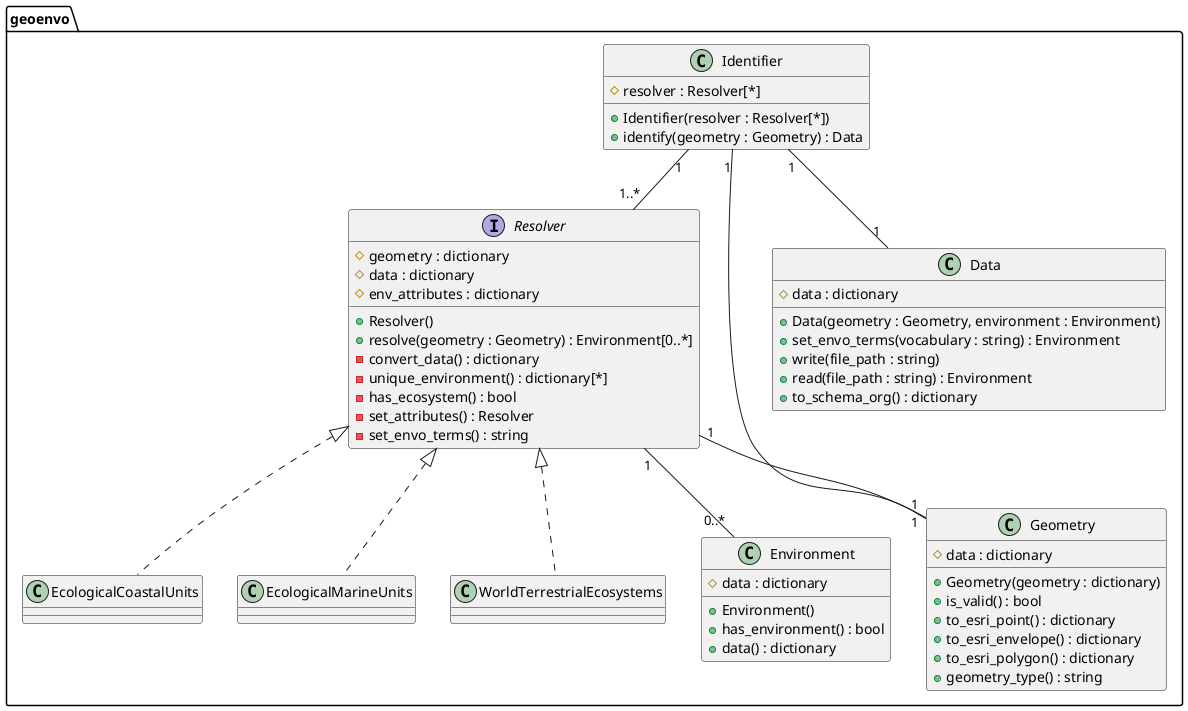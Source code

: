 @startuml
package "geoenvo" {

    class Identifier {
        # resolver : Resolver[*]
        + Identifier(resolver : Resolver[*])
        + identify(geometry : Geometry) : Data
    }

    interface Resolver {
        # geometry : dictionary
        # data : dictionary
        # env_attributes : dictionary
        + Resolver()
        + resolve(geometry : Geometry) : Environment[0..*]
        - convert_data() : dictionary
        - unique_environment() : dictionary[*]
        - has_ecosystem() : bool
        - set_attributes() : Resolver
        - set_envo_terms() : string
    }

    class WorldTerrestrialEcosystems implements Resolver {
    }

    class EcologicalCoastalUnits implements Resolver {
    }

    class EcologicalMarineUnits implements Resolver {
    }

    class Geometry {
        # data : dictionary
        + Geometry(geometry : dictionary)
        + is_valid() : bool
        + to_esri_point() : dictionary
        + to_esri_envelope() : dictionary
        + to_esri_polygon() : dictionary
        + geometry_type() : string
    }

    class Environment {
        # data : dictionary
        + Environment()
        + has_environment() : bool
        + data() : dictionary
    }

    class Data {
        # data : dictionary
        + Data(geometry : Geometry, environment : Environment)
        + set_envo_terms(vocabulary : string) : Environment
        + write(file_path : string)
        + read(file_path : string) : Environment
        + to_schema_org() : dictionary
    }

    Identifier "1" -- "1..*" Resolver
    Identifier "1" -- "1" Data
    Identifier "1" -- "1" Geometry
    Resolver "1" -- "0..*" Environment
    Resolver "1" -- "1" Geometry
}
@enduml
